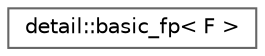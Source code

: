 digraph "类继承关系图"
{
 // LATEX_PDF_SIZE
  bgcolor="transparent";
  edge [fontname=Helvetica,fontsize=10,labelfontname=Helvetica,labelfontsize=10];
  node [fontname=Helvetica,fontsize=10,shape=box,height=0.2,width=0.4];
  rankdir="LR";
  Node0 [id="Node000000",label="detail::basic_fp\< F \>",height=0.2,width=0.4,color="grey40", fillcolor="white", style="filled",URL="$structdetail_1_1basic__fp.html",tooltip=" "];
}
